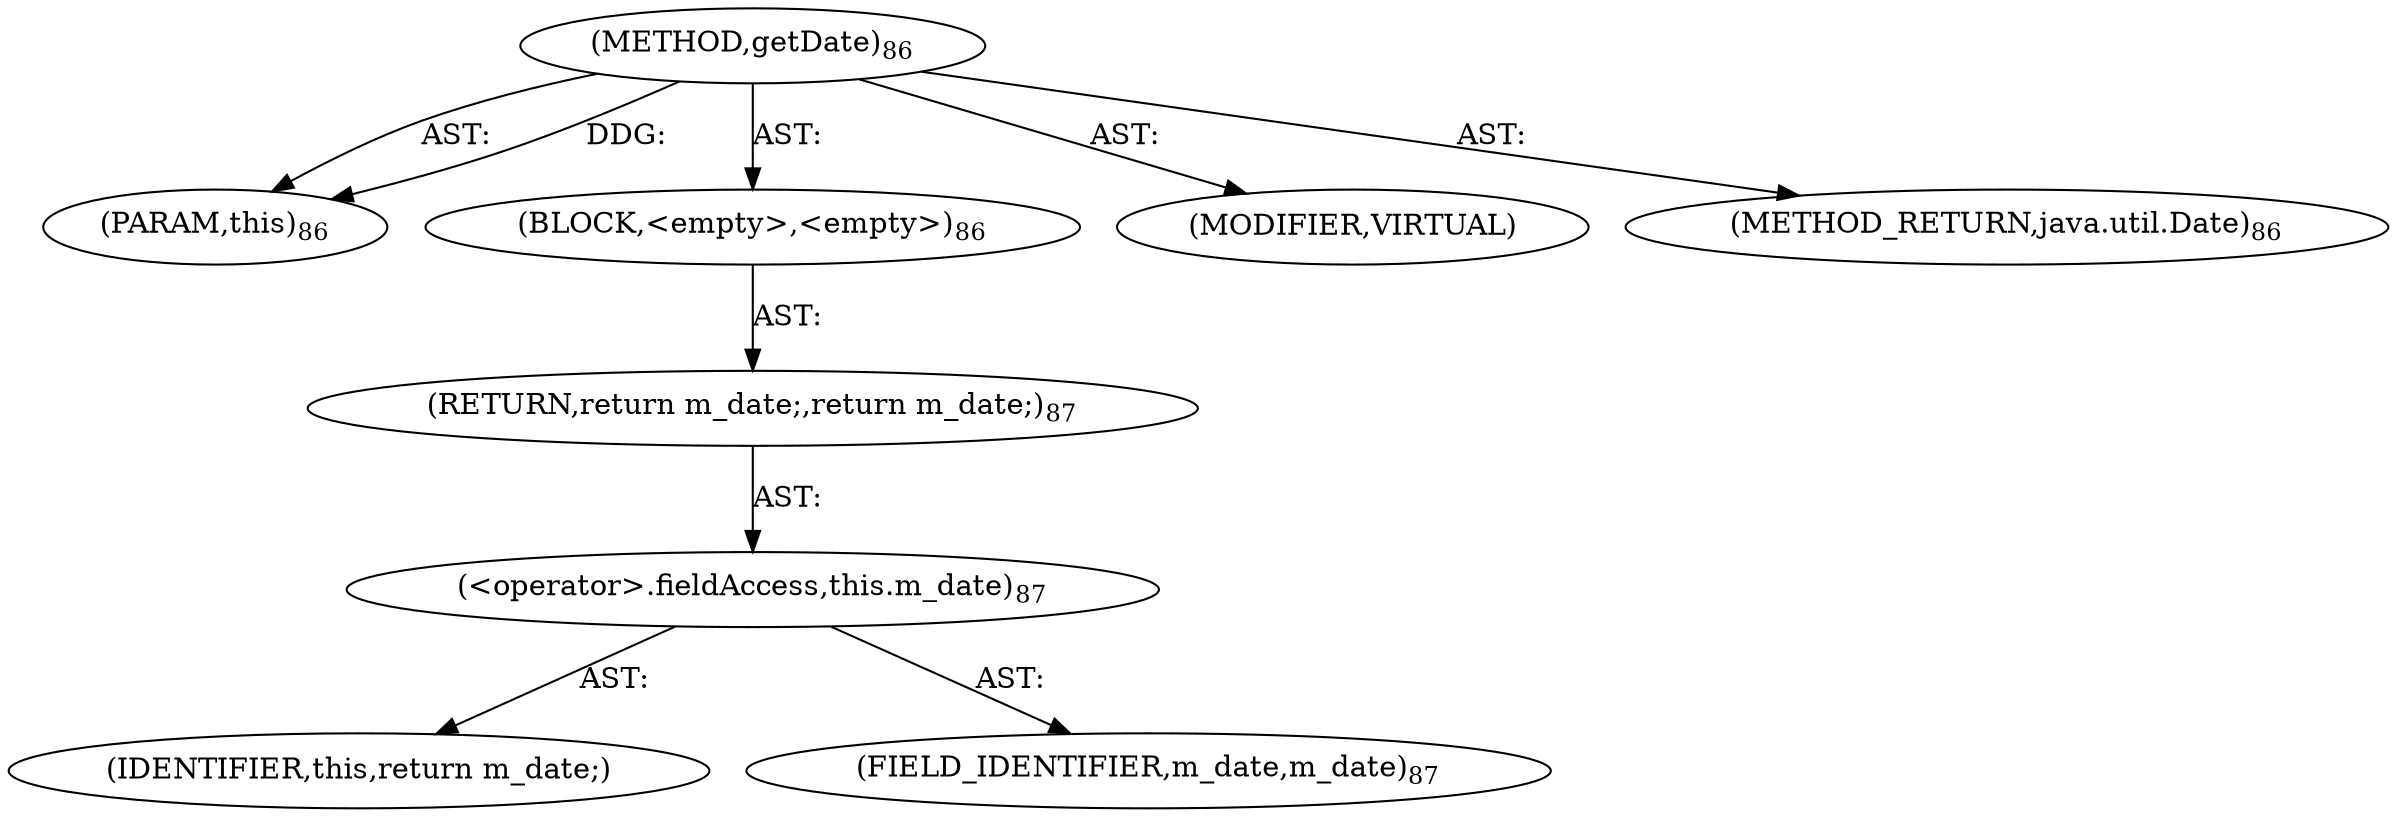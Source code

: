 digraph "getDate" {  
"111669149699" [label = <(METHOD,getDate)<SUB>86</SUB>> ]
"115964117004" [label = <(PARAM,this)<SUB>86</SUB>> ]
"25769803781" [label = <(BLOCK,&lt;empty&gt;,&lt;empty&gt;)<SUB>86</SUB>> ]
"146028888064" [label = <(RETURN,return m_date;,return m_date;)<SUB>87</SUB>> ]
"30064771093" [label = <(&lt;operator&gt;.fieldAccess,this.m_date)<SUB>87</SUB>> ]
"68719476761" [label = <(IDENTIFIER,this,return m_date;)> ]
"55834574855" [label = <(FIELD_IDENTIFIER,m_date,m_date)<SUB>87</SUB>> ]
"133143986186" [label = <(MODIFIER,VIRTUAL)> ]
"128849018883" [label = <(METHOD_RETURN,java.util.Date)<SUB>86</SUB>> ]
  "111669149699" -> "115964117004"  [ label = "AST: "] 
  "111669149699" -> "25769803781"  [ label = "AST: "] 
  "111669149699" -> "133143986186"  [ label = "AST: "] 
  "111669149699" -> "128849018883"  [ label = "AST: "] 
  "25769803781" -> "146028888064"  [ label = "AST: "] 
  "146028888064" -> "30064771093"  [ label = "AST: "] 
  "30064771093" -> "68719476761"  [ label = "AST: "] 
  "30064771093" -> "55834574855"  [ label = "AST: "] 
  "111669149699" -> "115964117004"  [ label = "DDG: "] 
}
